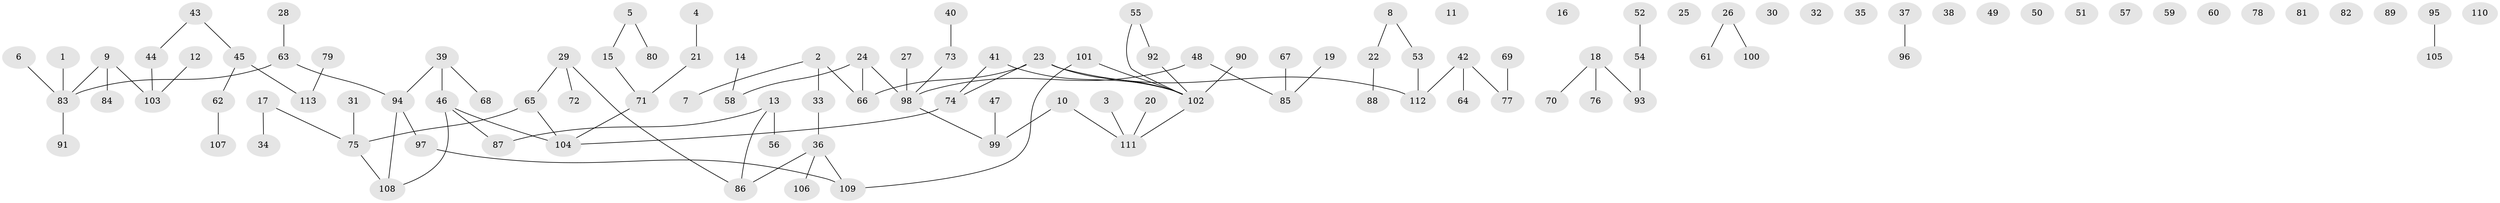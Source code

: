 // coarse degree distribution, {2: 0.3617021276595745, 3: 0.2127659574468085, 1: 0.2978723404255319, 5: 0.0425531914893617, 4: 0.0851063829787234}
// Generated by graph-tools (version 1.1) at 2025/35/03/04/25 23:35:53]
// undirected, 113 vertices, 99 edges
graph export_dot {
  node [color=gray90,style=filled];
  1;
  2;
  3;
  4;
  5;
  6;
  7;
  8;
  9;
  10;
  11;
  12;
  13;
  14;
  15;
  16;
  17;
  18;
  19;
  20;
  21;
  22;
  23;
  24;
  25;
  26;
  27;
  28;
  29;
  30;
  31;
  32;
  33;
  34;
  35;
  36;
  37;
  38;
  39;
  40;
  41;
  42;
  43;
  44;
  45;
  46;
  47;
  48;
  49;
  50;
  51;
  52;
  53;
  54;
  55;
  56;
  57;
  58;
  59;
  60;
  61;
  62;
  63;
  64;
  65;
  66;
  67;
  68;
  69;
  70;
  71;
  72;
  73;
  74;
  75;
  76;
  77;
  78;
  79;
  80;
  81;
  82;
  83;
  84;
  85;
  86;
  87;
  88;
  89;
  90;
  91;
  92;
  93;
  94;
  95;
  96;
  97;
  98;
  99;
  100;
  101;
  102;
  103;
  104;
  105;
  106;
  107;
  108;
  109;
  110;
  111;
  112;
  113;
  1 -- 83;
  2 -- 7;
  2 -- 33;
  2 -- 66;
  3 -- 111;
  4 -- 21;
  5 -- 15;
  5 -- 80;
  6 -- 83;
  8 -- 22;
  8 -- 53;
  9 -- 83;
  9 -- 84;
  9 -- 103;
  10 -- 99;
  10 -- 111;
  12 -- 103;
  13 -- 56;
  13 -- 86;
  13 -- 87;
  14 -- 58;
  15 -- 71;
  17 -- 34;
  17 -- 75;
  18 -- 70;
  18 -- 76;
  18 -- 93;
  19 -- 85;
  20 -- 111;
  21 -- 71;
  22 -- 88;
  23 -- 66;
  23 -- 74;
  23 -- 102;
  23 -- 112;
  24 -- 58;
  24 -- 66;
  24 -- 98;
  26 -- 61;
  26 -- 100;
  27 -- 98;
  28 -- 63;
  29 -- 65;
  29 -- 72;
  29 -- 86;
  31 -- 75;
  33 -- 36;
  36 -- 86;
  36 -- 106;
  36 -- 109;
  37 -- 96;
  39 -- 46;
  39 -- 68;
  39 -- 94;
  40 -- 73;
  41 -- 74;
  41 -- 102;
  42 -- 64;
  42 -- 77;
  42 -- 112;
  43 -- 44;
  43 -- 45;
  44 -- 103;
  45 -- 62;
  45 -- 113;
  46 -- 87;
  46 -- 104;
  46 -- 108;
  47 -- 99;
  48 -- 85;
  48 -- 98;
  52 -- 54;
  53 -- 112;
  54 -- 93;
  55 -- 92;
  55 -- 102;
  62 -- 107;
  63 -- 83;
  63 -- 94;
  65 -- 75;
  65 -- 104;
  67 -- 85;
  69 -- 77;
  71 -- 104;
  73 -- 98;
  74 -- 104;
  75 -- 108;
  79 -- 113;
  83 -- 91;
  90 -- 102;
  92 -- 102;
  94 -- 97;
  94 -- 108;
  95 -- 105;
  97 -- 109;
  98 -- 99;
  101 -- 102;
  101 -- 109;
  102 -- 111;
}
